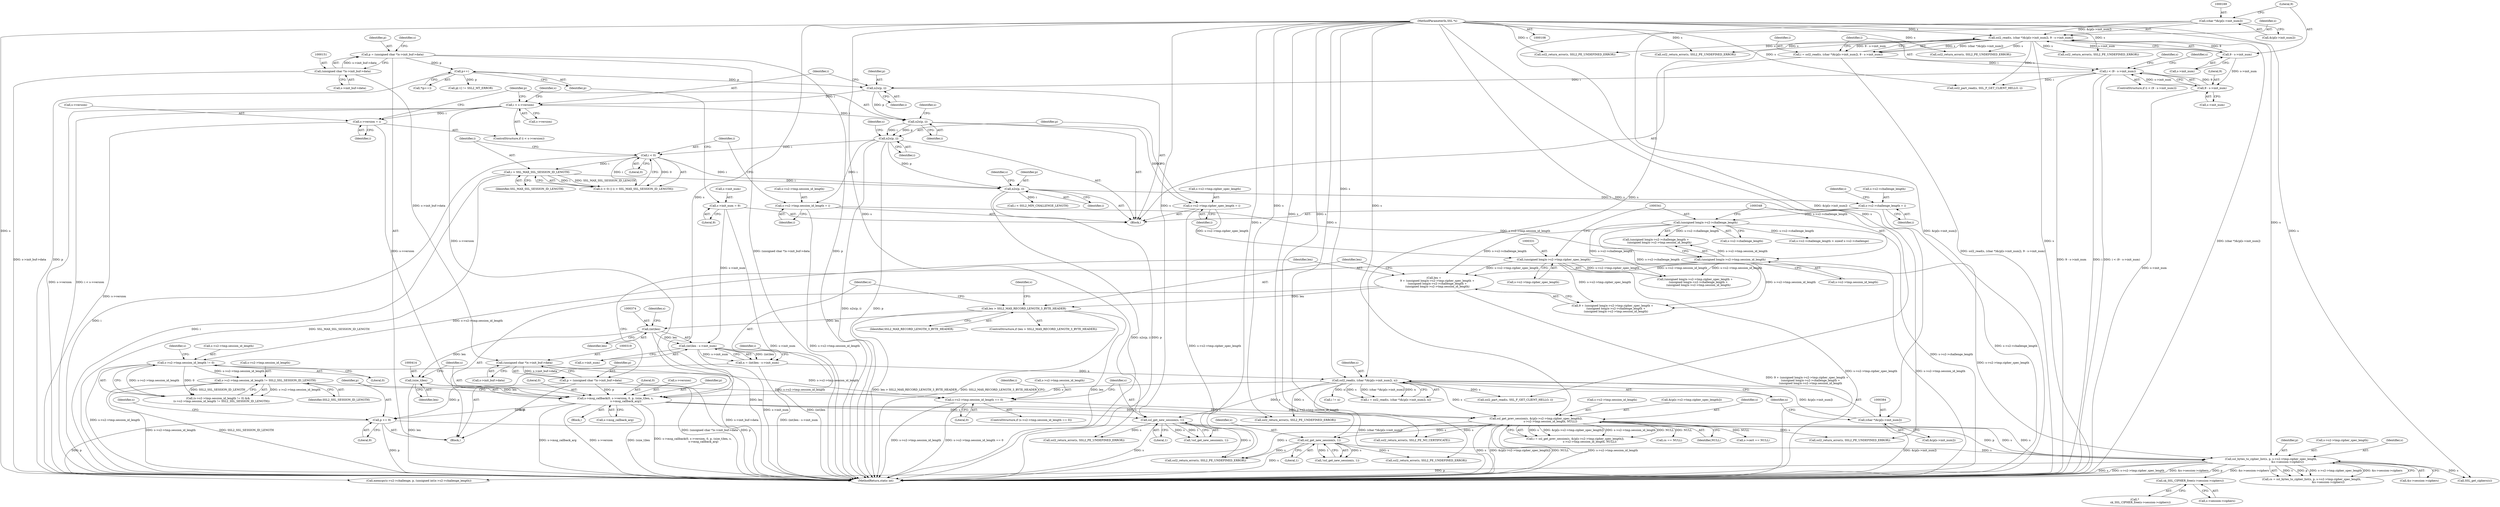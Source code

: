 digraph "0_openssl_d81a1600588b726c2bdccda7efad3cc7a87d6245@API" {
"1000641" [label="(Call,sk_SSL_CIPHER_free(s->session->ciphers))"];
"1000561" [label="(Call,ssl_bytes_to_cipher_list(s, p, s->s2->tmp.cipher_spec_length,\n                                      &s->session->ciphers))"];
"1000466" [label="(Call,ssl_get_new_session(s, 1))"];
"1000406" [label="(Call,s->msg_callback(0, s->version, 0, p, (size_t)len, s,\n                        s->msg_callback_arg))"];
"1000236" [label="(Call,s->version = i)"];
"1000231" [label="(Call,i < s->version)"];
"1000227" [label="(Call,n2s(p, i))"];
"1000202" [label="(Call,p++)"];
"1000148" [label="(Call,p = (unsigned char *)s->init_buf->data)"];
"1000150" [label="(Call,(unsigned char *)s->init_buf->data)"];
"1000182" [label="(Call,i < (9 - s->init_num))"];
"1000164" [label="(Call,i = ssl2_read(s, (char *)&(p[s->init_num]), 9 - s->init_num))"];
"1000166" [label="(Call,ssl2_read(s, (char *)&(p[s->init_num]), 9 - s->init_num))"];
"1000109" [label="(MethodParameterIn,SSL *s)"];
"1000168" [label="(Call,(char *)&(p[s->init_num]))"];
"1000176" [label="(Call,9 - s->init_num)"];
"1000184" [label="(Call,9 - s->init_num)"];
"1000316" [label="(Call,p = (unsigned char *)s->init_buf->data)"];
"1000318" [label="(Call,(unsigned char *)s->init_buf->data)"];
"1000413" [label="(Call,(size_t)len)"];
"1000373" [label="(Call,(int)len)"];
"1000357" [label="(Call,len > SSL2_MAX_RECORD_LENGTH_3_BYTE_HEADER)"];
"1000325" [label="(Call,len =\n        9 + (unsigned long)s->s2->tmp.cipher_spec_length +\n        (unsigned long)s->s2->challenge_length +\n        (unsigned long)s->s2->tmp.session_id_length)"];
"1000330" [label="(Call,(unsigned long)s->s2->tmp.cipher_spec_length)"];
"1000244" [label="(Call,s->s2->tmp.cipher_spec_length = i)"];
"1000241" [label="(Call,n2s(p, i))"];
"1000340" [label="(Call,(unsigned long)s->s2->challenge_length)"];
"1000286" [label="(Call,s->s2->challenge_length = i)"];
"1000283" [label="(Call,n2s(p, i))"];
"1000253" [label="(Call,n2s(p, i))"];
"1000267" [label="(Call,i < 0)"];
"1000270" [label="(Call,i > SSL_MAX_SSL_SESSION_ID_LENGTH)"];
"1000347" [label="(Call,(unsigned long)s->s2->tmp.session_id_length)"];
"1000256" [label="(Call,s->s2->tmp.session_id_length = i)"];
"1000381" [label="(Call,ssl2_read(s, (char *)&(p[s->init_num]), n))"];
"1000383" [label="(Call,(char *)&(p[s->init_num]))"];
"1000370" [label="(Call,n = (int)len - s->init_num)"];
"1000372" [label="(Call,(int)len - s->init_num)"];
"1000194" [label="(Call,s->init_num = 9)"];
"1000543" [label="(Call,ssl_get_new_session(s, 1))"];
"1000480" [label="(Call,ssl_get_prev_session(s, &(p[s->s2->tmp.cipher_spec_length]),\n                                 s->s2->tmp.session_id_length, NULL))"];
"1000454" [label="(Call,s->s2->tmp.session_id_length == 0)"];
"1000425" [label="(Call,s->s2->tmp.session_id_length != 0)"];
"1000434" [label="(Call,s->s2->tmp.session_id_length != SSL2_SSL_SESSION_ID_LENGTH)"];
"1000420" [label="(Call,p += 9)"];
"1000641" [label="(Call,sk_SSL_CIPHER_free(s->session->ciphers))"];
"1000465" [label="(Call,!ssl_get_new_session(s, 1))"];
"1000381" [label="(Call,ssl2_read(s, (char *)&(p[s->init_num]), n))"];
"1000668" [label="(Call,ssl2_return_error(s, SSL2_PE_UNDEFINED_ERROR))"];
"1000244" [label="(Call,s->s2->tmp.cipher_spec_length = i)"];
"1000296" [label="(Identifier,i)"];
"1000228" [label="(Identifier,p)"];
"1000195" [label="(Call,s->init_num)"];
"1000640" [label="(Call,*\n             sk_SSL_CIPHER_free(s->session->ciphers))"];
"1000272" [label="(Identifier,SSL_MAX_SSL_SESSION_ID_LENGTH)"];
"1000481" [label="(Identifier,s)"];
"1000468" [label="(Literal,1)"];
"1000330" [label="(Call,(unsigned long)s->s2->tmp.cipher_spec_length)"];
"1000462" [label="(Literal,0)"];
"1000267" [label="(Call,i < 0)"];
"1000266" [label="(Call,(i < 0) || (i > SSL_MAX_SSL_SESSION_ID_LENGTH))"];
"1000177" [label="(Literal,9)"];
"1000422" [label="(Literal,9)"];
"1000150" [label="(Call,(unsigned char *)s->init_buf->data)"];
"1000478" [label="(Call,i = ssl_get_prev_session(s, &(p[s->s2->tmp.cipher_spec_length]),\n                                 s->s2->tmp.session_id_length, NULL))"];
"1000411" [label="(Literal,0)"];
"1000317" [label="(Identifier,p)"];
"1000571" [label="(Call,&s->session->ciphers)"];
"1000257" [label="(Call,s->s2->tmp.session_id_length)"];
"1000370" [label="(Call,n = (int)len - s->init_num)"];
"1000198" [label="(Literal,9)"];
"1000413" [label="(Call,(size_t)len)"];
"1000340" [label="(Call,(unsigned long)s->s2->challenge_length)"];
"1000342" [label="(Call,s->s2->challenge_length)"];
"1000241" [label="(Call,n2s(p, i))"];
"1000318" [label="(Call,(unsigned char *)s->init_buf->data)"];
"1000236" [label="(Call,s->version = i)"];
"1000393" [label="(Call,i != n)"];
"1000544" [label="(Identifier,s)"];
"1000543" [label="(Call,ssl_get_new_session(s, 1))"];
"1000166" [label="(Call,ssl2_read(s, (char *)&(p[s->init_num]), 9 - s->init_num))"];
"1000181" [label="(ControlStructure,if (i < (9 - s->init_num)))"];
"1000302" [label="(Call,ssl2_return_error(s, SSL2_PE_UNDEFINED_ERROR))"];
"1000455" [label="(Call,s->s2->tmp.session_id_length)"];
"1000182" [label="(Call,i < (9 - s->init_num))"];
"1000385" [label="(Call,&(p[s->init_num]))"];
"1000194" [label="(Call,s->init_num = 9)"];
"1000424" [label="(Call,(s->s2->tmp.session_id_length != 0) &&\n        (s->s2->tmp.session_id_length != SSL2_SSL_SESSION_ID_LENGTH))"];
"1000578" [label="(Call,cs == NULL)"];
"1000320" [label="(Call,s->init_buf->data)"];
"1000391" [label="(Identifier,n)"];
"1000699" [label="(MethodReturn,static int)"];
"1000183" [label="(Identifier,i)"];
"1000417" [label="(Call,s->msg_callback_arg)"];
"1000408" [label="(Call,s->version)"];
"1000242" [label="(Identifier,p)"];
"1000163" [label="(Block,)"];
"1000405" [label="(Block,)"];
"1000375" [label="(Identifier,len)"];
"1000203" [label="(Identifier,p)"];
"1000325" [label="(Call,len =\n        9 + (unsigned long)s->s2->tmp.cipher_spec_length +\n        (unsigned long)s->s2->challenge_length +\n        (unsigned long)s->s2->tmp.session_id_length)"];
"1000176" [label="(Call,9 - s->init_num)"];
"1000284" [label="(Identifier,p)"];
"1000233" [label="(Call,s->version)"];
"1000232" [label="(Identifier,i)"];
"1000240" [label="(Identifier,i)"];
"1000185" [label="(Literal,9)"];
"1000415" [label="(Identifier,len)"];
"1000260" [label="(Identifier,s)"];
"1000229" [label="(Identifier,i)"];
"1000252" [label="(Identifier,i)"];
"1000274" [label="(Call,ssl2_return_error(s, SSL2_PE_UNDEFINED_ERROR))"];
"1000442" [label="(Identifier,SSL2_SSL_SESSION_ID_LENGTH)"];
"1000376" [label="(Call,s->init_num)"];
"1000470" [label="(Call,ssl2_return_error(s, SSL2_PE_UNDEFINED_ERROR))"];
"1000532" [label="(Call,ssl2_return_error(s, SSL2_PE_NO_CERTIFICATE))"];
"1000542" [label="(Call,!ssl_get_new_session(s, 1))"];
"1000152" [label="(Call,s->init_buf->data)"];
"1000207" [label="(Call,p[-1] != SSL2_MT_ERROR)"];
"1000238" [label="(Identifier,s)"];
"1000214" [label="(Call,ssl2_return_error(s, SSL2_PE_UNDEFINED_ERROR))"];
"1000285" [label="(Identifier,i)"];
"1000295" [label="(Call,i < SSL2_MIN_CHALLENGE_LENGTH)"];
"1000269" [label="(Literal,0)"];
"1000191" [label="(Identifier,s)"];
"1000255" [label="(Identifier,i)"];
"1000256" [label="(Call,s->s2->tmp.session_id_length = i)"];
"1000499" [label="(Identifier,NULL)"];
"1000416" [label="(Identifier,s)"];
"1000584" [label="(Call,SSL_get_ciphers(s))"];
"1000426" [label="(Call,s->s2->tmp.session_id_length)"];
"1000327" [label="(Call,9 + (unsigned long)s->s2->tmp.cipher_spec_length +\n        (unsigned long)s->s2->challenge_length +\n        (unsigned long)s->s2->tmp.session_id_length)"];
"1000438" [label="(Identifier,s)"];
"1000563" [label="(Identifier,p)"];
"1000373" [label="(Call,(int)len)"];
"1000283" [label="(Call,n2s(p, i))"];
"1000237" [label="(Call,s->version)"];
"1000268" [label="(Identifier,i)"];
"1000110" [label="(Block,)"];
"1000412" [label="(Identifier,p)"];
"1000545" [label="(Literal,1)"];
"1000559" [label="(Call,cs = ssl_bytes_to_cipher_list(s, p, s->s2->tmp.cipher_spec_length,\n                                      &s->session->ciphers))"];
"1000466" [label="(Call,ssl_get_new_session(s, 1))"];
"1000170" [label="(Call,&(p[s->init_num]))"];
"1000253" [label="(Call,n2s(p, i))"];
"1000270" [label="(Call,i > SSL_MAX_SSL_SESSION_ID_LENGTH)"];
"1000421" [label="(Identifier,p)"];
"1000164" [label="(Call,i = ssl2_read(s, (char *)&(p[s->init_num]), 9 - s->init_num))"];
"1000254" [label="(Identifier,p)"];
"1000397" [label="(Call,ssl2_part_read(s, SSL_F_GET_CLIENT_HELLO, i))"];
"1000347" [label="(Call,(unsigned long)s->s2->tmp.session_id_length)"];
"1000383" [label="(Call,(char *)&(p[s->init_num]))"];
"1000357" [label="(Call,len > SSL2_MAX_RECORD_LENGTH_3_BYTE_HEADER)"];
"1000356" [label="(ControlStructure,if (len > SSL2_MAX_RECORD_LENGTH_3_BYTE_HEADER))"];
"1000349" [label="(Call,s->s2->tmp.session_id_length)"];
"1000165" [label="(Identifier,i)"];
"1000382" [label="(Identifier,s)"];
"1000202" [label="(Call,p++)"];
"1000287" [label="(Call,s->s2->challenge_length)"];
"1000425" [label="(Call,s->s2->tmp.session_id_length != 0)"];
"1000407" [label="(Literal,0)"];
"1000149" [label="(Identifier,p)"];
"1000371" [label="(Identifier,n)"];
"1000339" [label="(Call,(unsigned long)s->s2->challenge_length +\n        (unsigned long)s->s2->tmp.session_id_length)"];
"1000492" [label="(Call,s->s2->tmp.session_id_length)"];
"1000564" [label="(Call,s->s2->tmp.cipher_spec_length)"];
"1000326" [label="(Identifier,len)"];
"1000547" [label="(Call,ssl2_return_error(s, SSL2_PE_UNDEFINED_ERROR))"];
"1000642" [label="(Call,s->session->ciphers)"];
"1000196" [label="(Identifier,s)"];
"1000479" [label="(Identifier,i)"];
"1000433" [label="(Literal,0)"];
"1000231" [label="(Call,i < s->version)"];
"1000329" [label="(Call,(unsigned long)s->s2->tmp.cipher_spec_length +\n        (unsigned long)s->s2->challenge_length +\n        (unsigned long)s->s2->tmp.session_id_length)"];
"1000167" [label="(Identifier,s)"];
"1000248" [label="(Identifier,s)"];
"1000562" [label="(Identifier,s)"];
"1000148" [label="(Call,p = (unsigned char *)s->init_buf->data)"];
"1000286" [label="(Call,s->s2->challenge_length = i)"];
"1000289" [label="(Identifier,s)"];
"1000380" [label="(Identifier,i)"];
"1000454" [label="(Call,s->s2->tmp.session_id_length == 0)"];
"1000243" [label="(Identifier,i)"];
"1000361" [label="(Call,ssl2_return_error(s, SSL2_PE_UNDEFINED_ERROR))"];
"1000109" [label="(MethodParameterIn,SSL *s)"];
"1000190" [label="(Call,ssl2_part_read(s, SSL_F_GET_CLIENT_HELLO, i))"];
"1000372" [label="(Call,(int)len - s->init_num)"];
"1000480" [label="(Call,ssl_get_prev_session(s, &(p[s->s2->tmp.cipher_spec_length]),\n                                 s->s2->tmp.session_id_length, NULL))"];
"1000526" [label="(Call,s->cert == NULL)"];
"1000168" [label="(Call,(char *)&(p[s->init_num]))"];
"1000316" [label="(Call,p = (unsigned char *)s->init_buf->data)"];
"1000227" [label="(Call,n2s(p, i))"];
"1000186" [label="(Call,s->init_num)"];
"1000359" [label="(Identifier,SSL2_MAX_RECORD_LENGTH_3_BYTE_HEADER)"];
"1000332" [label="(Call,s->s2->tmp.cipher_spec_length)"];
"1000467" [label="(Identifier,s)"];
"1000160" [label="(Identifier,s)"];
"1000517" [label="(Call,ssl2_return_error(s, SSL2_PE_UNDEFINED_ERROR))"];
"1000406" [label="(Call,s->msg_callback(0, s->version, 0, p, (size_t)len, s,\n                        s->msg_callback_arg))"];
"1000377" [label="(Identifier,s)"];
"1000655" [label="(Call,s->s2->challenge_length > sizeof s->s2->challenge)"];
"1000230" [label="(ControlStructure,if (i < s->version))"];
"1000184" [label="(Call,9 - s->init_num)"];
"1000429" [label="(Identifier,s)"];
"1000271" [label="(Identifier,i)"];
"1000292" [label="(Identifier,i)"];
"1000201" [label="(Call,*(p++))"];
"1000178" [label="(Call,s->init_num)"];
"1000561" [label="(Call,ssl_bytes_to_cipher_list(s, p, s->s2->tmp.cipher_spec_length,\n                                      &s->session->ciphers))"];
"1000420" [label="(Call,p += 9)"];
"1000677" [label="(Call,memcpy(s->s2->challenge, p, (unsigned int)s->s2->challenge_length))"];
"1000453" [label="(ControlStructure,if (s->s2->tmp.session_id_length == 0))"];
"1000482" [label="(Call,&(p[s->s2->tmp.cipher_spec_length]))"];
"1000264" [label="(Identifier,i)"];
"1000444" [label="(Call,ssl2_return_error(s, SSL2_PE_UNDEFINED_ERROR))"];
"1000245" [label="(Call,s->s2->tmp.cipher_spec_length)"];
"1000434" [label="(Call,s->s2->tmp.session_id_length != SSL2_SSL_SESSION_ID_LENGTH)"];
"1000435" [label="(Call,s->s2->tmp.session_id_length)"];
"1000379" [label="(Call,i = ssl2_read(s, (char *)&(p[s->init_num]), n))"];
"1000362" [label="(Identifier,s)"];
"1000358" [label="(Identifier,len)"];
"1000641" -> "1000640"  [label="AST: "];
"1000641" -> "1000642"  [label="CFG: "];
"1000642" -> "1000641"  [label="AST: "];
"1000640" -> "1000641"  [label="CFG: "];
"1000561" -> "1000641"  [label="DDG: &s->session->ciphers"];
"1000561" -> "1000559"  [label="AST: "];
"1000561" -> "1000571"  [label="CFG: "];
"1000562" -> "1000561"  [label="AST: "];
"1000563" -> "1000561"  [label="AST: "];
"1000564" -> "1000561"  [label="AST: "];
"1000571" -> "1000561"  [label="AST: "];
"1000559" -> "1000561"  [label="CFG: "];
"1000561" -> "1000699"  [label="DDG: &s->session->ciphers"];
"1000561" -> "1000699"  [label="DDG: p"];
"1000561" -> "1000699"  [label="DDG: s"];
"1000561" -> "1000699"  [label="DDG: s->s2->tmp.cipher_spec_length"];
"1000561" -> "1000559"  [label="DDG: s"];
"1000561" -> "1000559"  [label="DDG: p"];
"1000561" -> "1000559"  [label="DDG: s->s2->tmp.cipher_spec_length"];
"1000561" -> "1000559"  [label="DDG: &s->session->ciphers"];
"1000466" -> "1000561"  [label="DDG: s"];
"1000543" -> "1000561"  [label="DDG: s"];
"1000480" -> "1000561"  [label="DDG: s"];
"1000109" -> "1000561"  [label="DDG: s"];
"1000420" -> "1000561"  [label="DDG: p"];
"1000330" -> "1000561"  [label="DDG: s->s2->tmp.cipher_spec_length"];
"1000561" -> "1000584"  [label="DDG: s"];
"1000561" -> "1000677"  [label="DDG: p"];
"1000466" -> "1000465"  [label="AST: "];
"1000466" -> "1000468"  [label="CFG: "];
"1000467" -> "1000466"  [label="AST: "];
"1000468" -> "1000466"  [label="AST: "];
"1000465" -> "1000466"  [label="CFG: "];
"1000466" -> "1000699"  [label="DDG: s"];
"1000466" -> "1000465"  [label="DDG: s"];
"1000466" -> "1000465"  [label="DDG: 1"];
"1000406" -> "1000466"  [label="DDG: s"];
"1000381" -> "1000466"  [label="DDG: s"];
"1000109" -> "1000466"  [label="DDG: s"];
"1000466" -> "1000470"  [label="DDG: s"];
"1000466" -> "1000668"  [label="DDG: s"];
"1000406" -> "1000405"  [label="AST: "];
"1000406" -> "1000417"  [label="CFG: "];
"1000407" -> "1000406"  [label="AST: "];
"1000408" -> "1000406"  [label="AST: "];
"1000411" -> "1000406"  [label="AST: "];
"1000412" -> "1000406"  [label="AST: "];
"1000413" -> "1000406"  [label="AST: "];
"1000416" -> "1000406"  [label="AST: "];
"1000417" -> "1000406"  [label="AST: "];
"1000421" -> "1000406"  [label="CFG: "];
"1000406" -> "1000699"  [label="DDG: s->version"];
"1000406" -> "1000699"  [label="DDG: (size_t)len"];
"1000406" -> "1000699"  [label="DDG: s->msg_callback_arg"];
"1000406" -> "1000699"  [label="DDG: s->msg_callback(0, s->version, 0, p, (size_t)len, s,\n                        s->msg_callback_arg)"];
"1000236" -> "1000406"  [label="DDG: s->version"];
"1000231" -> "1000406"  [label="DDG: s->version"];
"1000316" -> "1000406"  [label="DDG: p"];
"1000413" -> "1000406"  [label="DDG: len"];
"1000381" -> "1000406"  [label="DDG: s"];
"1000109" -> "1000406"  [label="DDG: s"];
"1000406" -> "1000420"  [label="DDG: p"];
"1000406" -> "1000444"  [label="DDG: s"];
"1000406" -> "1000480"  [label="DDG: s"];
"1000236" -> "1000230"  [label="AST: "];
"1000236" -> "1000240"  [label="CFG: "];
"1000237" -> "1000236"  [label="AST: "];
"1000240" -> "1000236"  [label="AST: "];
"1000242" -> "1000236"  [label="CFG: "];
"1000236" -> "1000699"  [label="DDG: s->version"];
"1000231" -> "1000236"  [label="DDG: i"];
"1000231" -> "1000230"  [label="AST: "];
"1000231" -> "1000233"  [label="CFG: "];
"1000232" -> "1000231"  [label="AST: "];
"1000233" -> "1000231"  [label="AST: "];
"1000238" -> "1000231"  [label="CFG: "];
"1000242" -> "1000231"  [label="CFG: "];
"1000231" -> "1000699"  [label="DDG: s->version"];
"1000231" -> "1000699"  [label="DDG: i < s->version"];
"1000227" -> "1000231"  [label="DDG: i"];
"1000231" -> "1000241"  [label="DDG: i"];
"1000227" -> "1000163"  [label="AST: "];
"1000227" -> "1000229"  [label="CFG: "];
"1000228" -> "1000227"  [label="AST: "];
"1000229" -> "1000227"  [label="AST: "];
"1000232" -> "1000227"  [label="CFG: "];
"1000202" -> "1000227"  [label="DDG: p"];
"1000182" -> "1000227"  [label="DDG: i"];
"1000227" -> "1000241"  [label="DDG: p"];
"1000202" -> "1000201"  [label="AST: "];
"1000202" -> "1000203"  [label="CFG: "];
"1000203" -> "1000202"  [label="AST: "];
"1000201" -> "1000202"  [label="CFG: "];
"1000202" -> "1000699"  [label="DDG: p"];
"1000148" -> "1000202"  [label="DDG: p"];
"1000202" -> "1000207"  [label="DDG: p"];
"1000148" -> "1000110"  [label="AST: "];
"1000148" -> "1000150"  [label="CFG: "];
"1000149" -> "1000148"  [label="AST: "];
"1000150" -> "1000148"  [label="AST: "];
"1000160" -> "1000148"  [label="CFG: "];
"1000148" -> "1000699"  [label="DDG: p"];
"1000148" -> "1000699"  [label="DDG: (unsigned char *)s->init_buf->data"];
"1000150" -> "1000148"  [label="DDG: s->init_buf->data"];
"1000150" -> "1000152"  [label="CFG: "];
"1000151" -> "1000150"  [label="AST: "];
"1000152" -> "1000150"  [label="AST: "];
"1000150" -> "1000699"  [label="DDG: s->init_buf->data"];
"1000150" -> "1000318"  [label="DDG: s->init_buf->data"];
"1000182" -> "1000181"  [label="AST: "];
"1000182" -> "1000184"  [label="CFG: "];
"1000183" -> "1000182"  [label="AST: "];
"1000184" -> "1000182"  [label="AST: "];
"1000191" -> "1000182"  [label="CFG: "];
"1000196" -> "1000182"  [label="CFG: "];
"1000182" -> "1000699"  [label="DDG: i < (9 - s->init_num)"];
"1000182" -> "1000699"  [label="DDG: 9 - s->init_num"];
"1000182" -> "1000699"  [label="DDG: i"];
"1000164" -> "1000182"  [label="DDG: i"];
"1000184" -> "1000182"  [label="DDG: 9"];
"1000184" -> "1000182"  [label="DDG: s->init_num"];
"1000182" -> "1000190"  [label="DDG: i"];
"1000164" -> "1000163"  [label="AST: "];
"1000164" -> "1000166"  [label="CFG: "];
"1000165" -> "1000164"  [label="AST: "];
"1000166" -> "1000164"  [label="AST: "];
"1000183" -> "1000164"  [label="CFG: "];
"1000164" -> "1000699"  [label="DDG: ssl2_read(s, (char *)&(p[s->init_num]), 9 - s->init_num)"];
"1000166" -> "1000164"  [label="DDG: s"];
"1000166" -> "1000164"  [label="DDG: (char *)&(p[s->init_num])"];
"1000166" -> "1000164"  [label="DDG: 9 - s->init_num"];
"1000166" -> "1000176"  [label="CFG: "];
"1000167" -> "1000166"  [label="AST: "];
"1000168" -> "1000166"  [label="AST: "];
"1000176" -> "1000166"  [label="AST: "];
"1000166" -> "1000699"  [label="DDG: (char *)&(p[s->init_num])"];
"1000166" -> "1000699"  [label="DDG: s"];
"1000109" -> "1000166"  [label="DDG: s"];
"1000168" -> "1000166"  [label="DDG: &(p[s->init_num])"];
"1000176" -> "1000166"  [label="DDG: 9"];
"1000176" -> "1000166"  [label="DDG: s->init_num"];
"1000166" -> "1000190"  [label="DDG: s"];
"1000166" -> "1000214"  [label="DDG: s"];
"1000166" -> "1000274"  [label="DDG: s"];
"1000166" -> "1000302"  [label="DDG: s"];
"1000166" -> "1000361"  [label="DDG: s"];
"1000166" -> "1000381"  [label="DDG: s"];
"1000109" -> "1000108"  [label="AST: "];
"1000109" -> "1000699"  [label="DDG: s"];
"1000109" -> "1000190"  [label="DDG: s"];
"1000109" -> "1000214"  [label="DDG: s"];
"1000109" -> "1000274"  [label="DDG: s"];
"1000109" -> "1000302"  [label="DDG: s"];
"1000109" -> "1000361"  [label="DDG: s"];
"1000109" -> "1000381"  [label="DDG: s"];
"1000109" -> "1000397"  [label="DDG: s"];
"1000109" -> "1000444"  [label="DDG: s"];
"1000109" -> "1000470"  [label="DDG: s"];
"1000109" -> "1000480"  [label="DDG: s"];
"1000109" -> "1000517"  [label="DDG: s"];
"1000109" -> "1000532"  [label="DDG: s"];
"1000109" -> "1000543"  [label="DDG: s"];
"1000109" -> "1000547"  [label="DDG: s"];
"1000109" -> "1000584"  [label="DDG: s"];
"1000109" -> "1000668"  [label="DDG: s"];
"1000168" -> "1000170"  [label="CFG: "];
"1000169" -> "1000168"  [label="AST: "];
"1000170" -> "1000168"  [label="AST: "];
"1000177" -> "1000168"  [label="CFG: "];
"1000168" -> "1000699"  [label="DDG: &(p[s->init_num])"];
"1000168" -> "1000383"  [label="DDG: &(p[s->init_num])"];
"1000176" -> "1000178"  [label="CFG: "];
"1000177" -> "1000176"  [label="AST: "];
"1000178" -> "1000176"  [label="AST: "];
"1000176" -> "1000184"  [label="DDG: s->init_num"];
"1000184" -> "1000186"  [label="CFG: "];
"1000185" -> "1000184"  [label="AST: "];
"1000186" -> "1000184"  [label="AST: "];
"1000184" -> "1000699"  [label="DDG: s->init_num"];
"1000316" -> "1000110"  [label="AST: "];
"1000316" -> "1000318"  [label="CFG: "];
"1000317" -> "1000316"  [label="AST: "];
"1000318" -> "1000316"  [label="AST: "];
"1000326" -> "1000316"  [label="CFG: "];
"1000316" -> "1000699"  [label="DDG: (unsigned char *)s->init_buf->data"];
"1000316" -> "1000699"  [label="DDG: p"];
"1000318" -> "1000316"  [label="DDG: s->init_buf->data"];
"1000316" -> "1000420"  [label="DDG: p"];
"1000318" -> "1000320"  [label="CFG: "];
"1000319" -> "1000318"  [label="AST: "];
"1000320" -> "1000318"  [label="AST: "];
"1000318" -> "1000699"  [label="DDG: s->init_buf->data"];
"1000413" -> "1000415"  [label="CFG: "];
"1000414" -> "1000413"  [label="AST: "];
"1000415" -> "1000413"  [label="AST: "];
"1000416" -> "1000413"  [label="CFG: "];
"1000413" -> "1000699"  [label="DDG: len"];
"1000373" -> "1000413"  [label="DDG: len"];
"1000373" -> "1000372"  [label="AST: "];
"1000373" -> "1000375"  [label="CFG: "];
"1000374" -> "1000373"  [label="AST: "];
"1000375" -> "1000373"  [label="AST: "];
"1000377" -> "1000373"  [label="CFG: "];
"1000373" -> "1000699"  [label="DDG: len"];
"1000373" -> "1000372"  [label="DDG: len"];
"1000357" -> "1000373"  [label="DDG: len"];
"1000357" -> "1000356"  [label="AST: "];
"1000357" -> "1000359"  [label="CFG: "];
"1000358" -> "1000357"  [label="AST: "];
"1000359" -> "1000357"  [label="AST: "];
"1000362" -> "1000357"  [label="CFG: "];
"1000371" -> "1000357"  [label="CFG: "];
"1000357" -> "1000699"  [label="DDG: len > SSL2_MAX_RECORD_LENGTH_3_BYTE_HEADER"];
"1000357" -> "1000699"  [label="DDG: len"];
"1000357" -> "1000699"  [label="DDG: SSL2_MAX_RECORD_LENGTH_3_BYTE_HEADER"];
"1000325" -> "1000357"  [label="DDG: len"];
"1000325" -> "1000110"  [label="AST: "];
"1000325" -> "1000327"  [label="CFG: "];
"1000326" -> "1000325"  [label="AST: "];
"1000327" -> "1000325"  [label="AST: "];
"1000358" -> "1000325"  [label="CFG: "];
"1000325" -> "1000699"  [label="DDG: 9 + (unsigned long)s->s2->tmp.cipher_spec_length +\n        (unsigned long)s->s2->challenge_length +\n        (unsigned long)s->s2->tmp.session_id_length"];
"1000330" -> "1000325"  [label="DDG: s->s2->tmp.cipher_spec_length"];
"1000340" -> "1000325"  [label="DDG: s->s2->challenge_length"];
"1000347" -> "1000325"  [label="DDG: s->s2->tmp.session_id_length"];
"1000330" -> "1000329"  [label="AST: "];
"1000330" -> "1000332"  [label="CFG: "];
"1000331" -> "1000330"  [label="AST: "];
"1000332" -> "1000330"  [label="AST: "];
"1000341" -> "1000330"  [label="CFG: "];
"1000330" -> "1000699"  [label="DDG: s->s2->tmp.cipher_spec_length"];
"1000330" -> "1000327"  [label="DDG: s->s2->tmp.cipher_spec_length"];
"1000330" -> "1000329"  [label="DDG: s->s2->tmp.cipher_spec_length"];
"1000244" -> "1000330"  [label="DDG: s->s2->tmp.cipher_spec_length"];
"1000244" -> "1000163"  [label="AST: "];
"1000244" -> "1000252"  [label="CFG: "];
"1000245" -> "1000244"  [label="AST: "];
"1000252" -> "1000244"  [label="AST: "];
"1000254" -> "1000244"  [label="CFG: "];
"1000244" -> "1000699"  [label="DDG: s->s2->tmp.cipher_spec_length"];
"1000241" -> "1000244"  [label="DDG: i"];
"1000241" -> "1000163"  [label="AST: "];
"1000241" -> "1000243"  [label="CFG: "];
"1000242" -> "1000241"  [label="AST: "];
"1000243" -> "1000241"  [label="AST: "];
"1000248" -> "1000241"  [label="CFG: "];
"1000241" -> "1000253"  [label="DDG: p"];
"1000241" -> "1000253"  [label="DDG: i"];
"1000340" -> "1000339"  [label="AST: "];
"1000340" -> "1000342"  [label="CFG: "];
"1000341" -> "1000340"  [label="AST: "];
"1000342" -> "1000340"  [label="AST: "];
"1000348" -> "1000340"  [label="CFG: "];
"1000340" -> "1000699"  [label="DDG: s->s2->challenge_length"];
"1000340" -> "1000327"  [label="DDG: s->s2->challenge_length"];
"1000340" -> "1000329"  [label="DDG: s->s2->challenge_length"];
"1000340" -> "1000339"  [label="DDG: s->s2->challenge_length"];
"1000286" -> "1000340"  [label="DDG: s->s2->challenge_length"];
"1000340" -> "1000655"  [label="DDG: s->s2->challenge_length"];
"1000286" -> "1000163"  [label="AST: "];
"1000286" -> "1000292"  [label="CFG: "];
"1000287" -> "1000286"  [label="AST: "];
"1000292" -> "1000286"  [label="AST: "];
"1000296" -> "1000286"  [label="CFG: "];
"1000286" -> "1000699"  [label="DDG: s->s2->challenge_length"];
"1000283" -> "1000286"  [label="DDG: i"];
"1000283" -> "1000163"  [label="AST: "];
"1000283" -> "1000285"  [label="CFG: "];
"1000284" -> "1000283"  [label="AST: "];
"1000285" -> "1000283"  [label="AST: "];
"1000289" -> "1000283"  [label="CFG: "];
"1000283" -> "1000699"  [label="DDG: p"];
"1000283" -> "1000699"  [label="DDG: n2s(p, i)"];
"1000253" -> "1000283"  [label="DDG: p"];
"1000267" -> "1000283"  [label="DDG: i"];
"1000270" -> "1000283"  [label="DDG: i"];
"1000283" -> "1000295"  [label="DDG: i"];
"1000253" -> "1000163"  [label="AST: "];
"1000253" -> "1000255"  [label="CFG: "];
"1000254" -> "1000253"  [label="AST: "];
"1000255" -> "1000253"  [label="AST: "];
"1000260" -> "1000253"  [label="CFG: "];
"1000253" -> "1000699"  [label="DDG: n2s(p, i)"];
"1000253" -> "1000699"  [label="DDG: p"];
"1000253" -> "1000256"  [label="DDG: i"];
"1000253" -> "1000267"  [label="DDG: i"];
"1000267" -> "1000266"  [label="AST: "];
"1000267" -> "1000269"  [label="CFG: "];
"1000268" -> "1000267"  [label="AST: "];
"1000269" -> "1000267"  [label="AST: "];
"1000271" -> "1000267"  [label="CFG: "];
"1000266" -> "1000267"  [label="CFG: "];
"1000267" -> "1000699"  [label="DDG: i"];
"1000267" -> "1000266"  [label="DDG: i"];
"1000267" -> "1000266"  [label="DDG: 0"];
"1000267" -> "1000270"  [label="DDG: i"];
"1000270" -> "1000266"  [label="AST: "];
"1000270" -> "1000272"  [label="CFG: "];
"1000271" -> "1000270"  [label="AST: "];
"1000272" -> "1000270"  [label="AST: "];
"1000266" -> "1000270"  [label="CFG: "];
"1000270" -> "1000699"  [label="DDG: SSL_MAX_SSL_SESSION_ID_LENGTH"];
"1000270" -> "1000699"  [label="DDG: i"];
"1000270" -> "1000266"  [label="DDG: i"];
"1000270" -> "1000266"  [label="DDG: SSL_MAX_SSL_SESSION_ID_LENGTH"];
"1000347" -> "1000339"  [label="AST: "];
"1000347" -> "1000349"  [label="CFG: "];
"1000348" -> "1000347"  [label="AST: "];
"1000349" -> "1000347"  [label="AST: "];
"1000339" -> "1000347"  [label="CFG: "];
"1000347" -> "1000699"  [label="DDG: s->s2->tmp.session_id_length"];
"1000347" -> "1000327"  [label="DDG: s->s2->tmp.session_id_length"];
"1000347" -> "1000329"  [label="DDG: s->s2->tmp.session_id_length"];
"1000347" -> "1000339"  [label="DDG: s->s2->tmp.session_id_length"];
"1000256" -> "1000347"  [label="DDG: s->s2->tmp.session_id_length"];
"1000347" -> "1000425"  [label="DDG: s->s2->tmp.session_id_length"];
"1000256" -> "1000163"  [label="AST: "];
"1000256" -> "1000264"  [label="CFG: "];
"1000257" -> "1000256"  [label="AST: "];
"1000264" -> "1000256"  [label="AST: "];
"1000268" -> "1000256"  [label="CFG: "];
"1000256" -> "1000699"  [label="DDG: s->s2->tmp.session_id_length"];
"1000381" -> "1000379"  [label="AST: "];
"1000381" -> "1000391"  [label="CFG: "];
"1000382" -> "1000381"  [label="AST: "];
"1000383" -> "1000381"  [label="AST: "];
"1000391" -> "1000381"  [label="AST: "];
"1000379" -> "1000381"  [label="CFG: "];
"1000381" -> "1000699"  [label="DDG: (char *)&(p[s->init_num])"];
"1000381" -> "1000379"  [label="DDG: s"];
"1000381" -> "1000379"  [label="DDG: (char *)&(p[s->init_num])"];
"1000381" -> "1000379"  [label="DDG: n"];
"1000383" -> "1000381"  [label="DDG: &(p[s->init_num])"];
"1000370" -> "1000381"  [label="DDG: n"];
"1000381" -> "1000393"  [label="DDG: n"];
"1000381" -> "1000397"  [label="DDG: s"];
"1000381" -> "1000444"  [label="DDG: s"];
"1000381" -> "1000480"  [label="DDG: s"];
"1000383" -> "1000385"  [label="CFG: "];
"1000384" -> "1000383"  [label="AST: "];
"1000385" -> "1000383"  [label="AST: "];
"1000391" -> "1000383"  [label="CFG: "];
"1000383" -> "1000699"  [label="DDG: &(p[s->init_num])"];
"1000370" -> "1000110"  [label="AST: "];
"1000370" -> "1000372"  [label="CFG: "];
"1000371" -> "1000370"  [label="AST: "];
"1000372" -> "1000370"  [label="AST: "];
"1000380" -> "1000370"  [label="CFG: "];
"1000370" -> "1000699"  [label="DDG: (int)len - s->init_num"];
"1000372" -> "1000370"  [label="DDG: (int)len"];
"1000372" -> "1000370"  [label="DDG: s->init_num"];
"1000372" -> "1000376"  [label="CFG: "];
"1000376" -> "1000372"  [label="AST: "];
"1000372" -> "1000699"  [label="DDG: s->init_num"];
"1000372" -> "1000699"  [label="DDG: (int)len"];
"1000194" -> "1000372"  [label="DDG: s->init_num"];
"1000194" -> "1000163"  [label="AST: "];
"1000194" -> "1000198"  [label="CFG: "];
"1000195" -> "1000194"  [label="AST: "];
"1000198" -> "1000194"  [label="AST: "];
"1000203" -> "1000194"  [label="CFG: "];
"1000194" -> "1000699"  [label="DDG: s->init_num"];
"1000543" -> "1000542"  [label="AST: "];
"1000543" -> "1000545"  [label="CFG: "];
"1000544" -> "1000543"  [label="AST: "];
"1000545" -> "1000543"  [label="AST: "];
"1000542" -> "1000543"  [label="CFG: "];
"1000543" -> "1000699"  [label="DDG: s"];
"1000543" -> "1000542"  [label="DDG: s"];
"1000543" -> "1000542"  [label="DDG: 1"];
"1000480" -> "1000543"  [label="DDG: s"];
"1000543" -> "1000547"  [label="DDG: s"];
"1000543" -> "1000668"  [label="DDG: s"];
"1000480" -> "1000478"  [label="AST: "];
"1000480" -> "1000499"  [label="CFG: "];
"1000481" -> "1000480"  [label="AST: "];
"1000482" -> "1000480"  [label="AST: "];
"1000492" -> "1000480"  [label="AST: "];
"1000499" -> "1000480"  [label="AST: "];
"1000478" -> "1000480"  [label="CFG: "];
"1000480" -> "1000699"  [label="DDG: NULL"];
"1000480" -> "1000699"  [label="DDG: s->s2->tmp.session_id_length"];
"1000480" -> "1000699"  [label="DDG: s"];
"1000480" -> "1000699"  [label="DDG: &(p[s->s2->tmp.cipher_spec_length])"];
"1000480" -> "1000478"  [label="DDG: s"];
"1000480" -> "1000478"  [label="DDG: &(p[s->s2->tmp.cipher_spec_length])"];
"1000480" -> "1000478"  [label="DDG: s->s2->tmp.session_id_length"];
"1000480" -> "1000478"  [label="DDG: NULL"];
"1000454" -> "1000480"  [label="DDG: s->s2->tmp.session_id_length"];
"1000480" -> "1000517"  [label="DDG: s"];
"1000480" -> "1000526"  [label="DDG: NULL"];
"1000480" -> "1000532"  [label="DDG: s"];
"1000480" -> "1000578"  [label="DDG: NULL"];
"1000480" -> "1000668"  [label="DDG: s"];
"1000454" -> "1000453"  [label="AST: "];
"1000454" -> "1000462"  [label="CFG: "];
"1000455" -> "1000454"  [label="AST: "];
"1000462" -> "1000454"  [label="AST: "];
"1000467" -> "1000454"  [label="CFG: "];
"1000479" -> "1000454"  [label="CFG: "];
"1000454" -> "1000699"  [label="DDG: s->s2->tmp.session_id_length"];
"1000454" -> "1000699"  [label="DDG: s->s2->tmp.session_id_length == 0"];
"1000425" -> "1000454"  [label="DDG: s->s2->tmp.session_id_length"];
"1000434" -> "1000454"  [label="DDG: s->s2->tmp.session_id_length"];
"1000425" -> "1000424"  [label="AST: "];
"1000425" -> "1000433"  [label="CFG: "];
"1000426" -> "1000425"  [label="AST: "];
"1000433" -> "1000425"  [label="AST: "];
"1000438" -> "1000425"  [label="CFG: "];
"1000424" -> "1000425"  [label="CFG: "];
"1000425" -> "1000699"  [label="DDG: s->s2->tmp.session_id_length"];
"1000425" -> "1000424"  [label="DDG: s->s2->tmp.session_id_length"];
"1000425" -> "1000424"  [label="DDG: 0"];
"1000425" -> "1000434"  [label="DDG: s->s2->tmp.session_id_length"];
"1000434" -> "1000424"  [label="AST: "];
"1000434" -> "1000442"  [label="CFG: "];
"1000435" -> "1000434"  [label="AST: "];
"1000442" -> "1000434"  [label="AST: "];
"1000424" -> "1000434"  [label="CFG: "];
"1000434" -> "1000699"  [label="DDG: SSL2_SSL_SESSION_ID_LENGTH"];
"1000434" -> "1000699"  [label="DDG: s->s2->tmp.session_id_length"];
"1000434" -> "1000424"  [label="DDG: s->s2->tmp.session_id_length"];
"1000434" -> "1000424"  [label="DDG: SSL2_SSL_SESSION_ID_LENGTH"];
"1000420" -> "1000110"  [label="AST: "];
"1000420" -> "1000422"  [label="CFG: "];
"1000421" -> "1000420"  [label="AST: "];
"1000422" -> "1000420"  [label="AST: "];
"1000429" -> "1000420"  [label="CFG: "];
"1000420" -> "1000699"  [label="DDG: p"];
"1000420" -> "1000677"  [label="DDG: p"];
}
